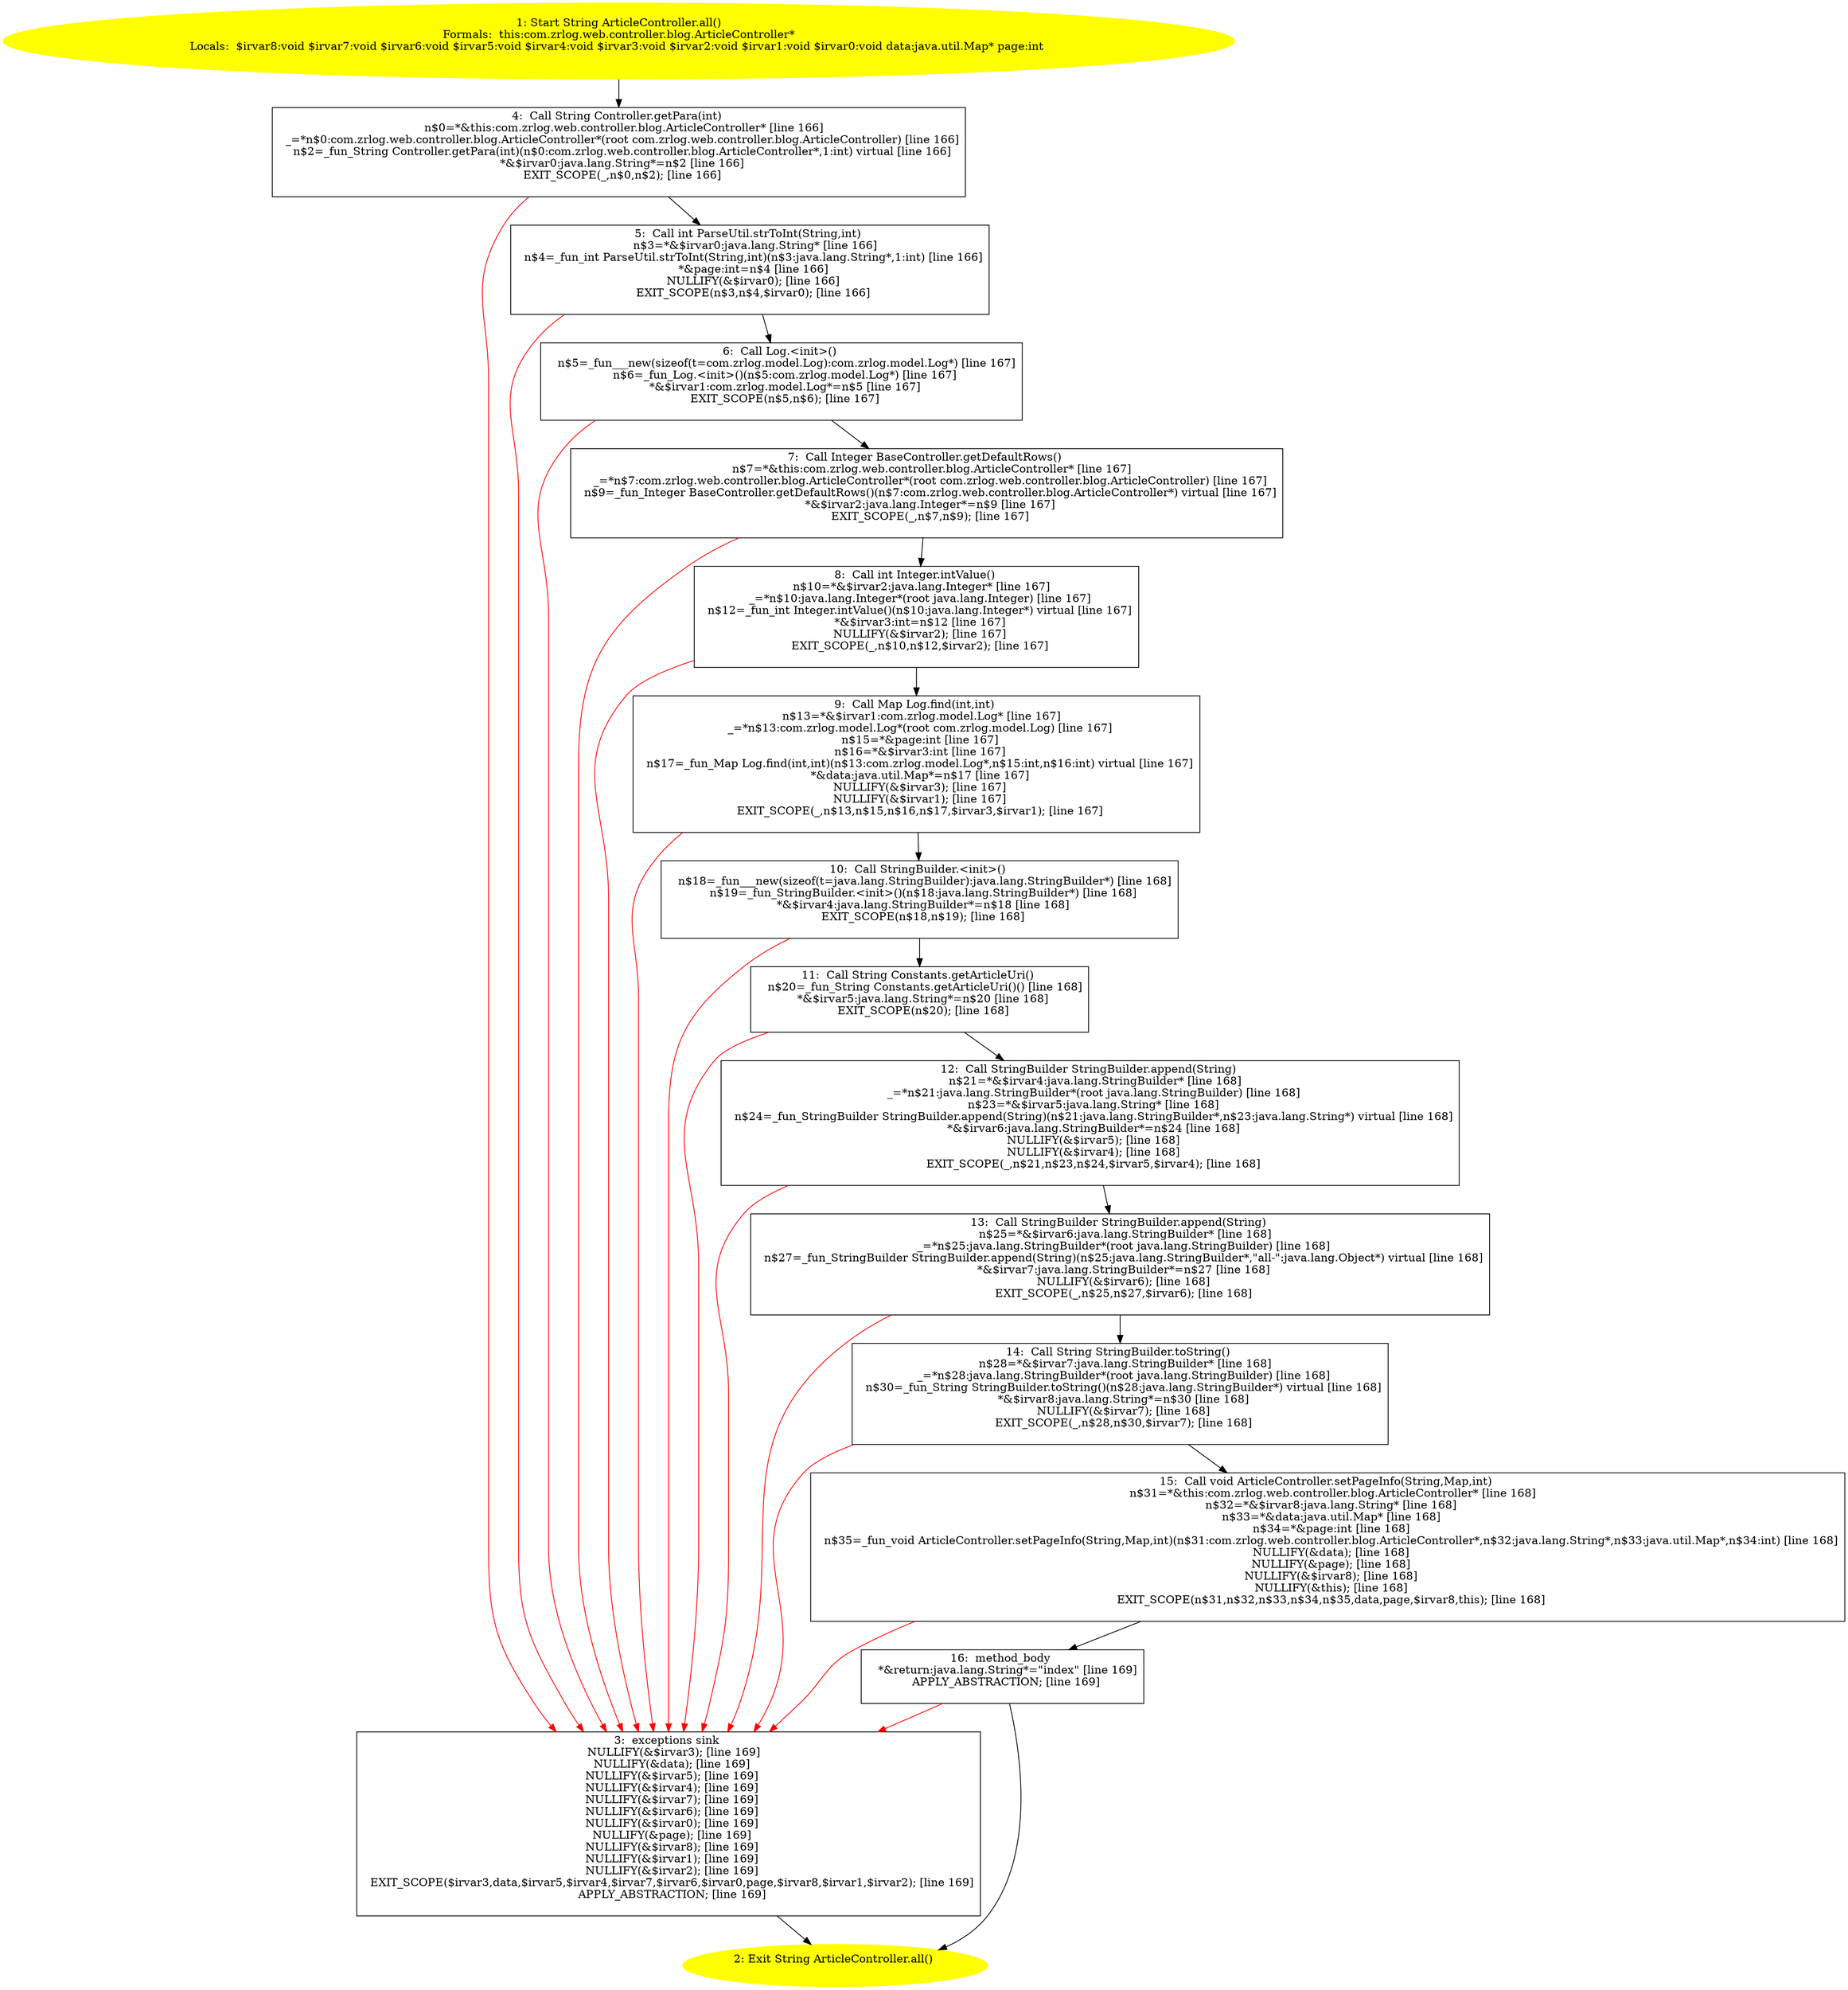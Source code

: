 /* @generated */
digraph cfg {
"com.zrlog.web.controller.blog.ArticleController.all():java.lang.String.af3573d6e6aa16eee272d75046bed33b_1" [label="1: Start String ArticleController.all()\nFormals:  this:com.zrlog.web.controller.blog.ArticleController*\nLocals:  $irvar8:void $irvar7:void $irvar6:void $irvar5:void $irvar4:void $irvar3:void $irvar2:void $irvar1:void $irvar0:void data:java.util.Map* page:int \n  " color=yellow style=filled]
	

	 "com.zrlog.web.controller.blog.ArticleController.all():java.lang.String.af3573d6e6aa16eee272d75046bed33b_1" -> "com.zrlog.web.controller.blog.ArticleController.all():java.lang.String.af3573d6e6aa16eee272d75046bed33b_4" ;
"com.zrlog.web.controller.blog.ArticleController.all():java.lang.String.af3573d6e6aa16eee272d75046bed33b_2" [label="2: Exit String ArticleController.all() \n  " color=yellow style=filled]
	

"com.zrlog.web.controller.blog.ArticleController.all():java.lang.String.af3573d6e6aa16eee272d75046bed33b_3" [label="3:  exceptions sink \n   NULLIFY(&$irvar3); [line 169]\n  NULLIFY(&data); [line 169]\n  NULLIFY(&$irvar5); [line 169]\n  NULLIFY(&$irvar4); [line 169]\n  NULLIFY(&$irvar7); [line 169]\n  NULLIFY(&$irvar6); [line 169]\n  NULLIFY(&$irvar0); [line 169]\n  NULLIFY(&page); [line 169]\n  NULLIFY(&$irvar8); [line 169]\n  NULLIFY(&$irvar1); [line 169]\n  NULLIFY(&$irvar2); [line 169]\n  EXIT_SCOPE($irvar3,data,$irvar5,$irvar4,$irvar7,$irvar6,$irvar0,page,$irvar8,$irvar1,$irvar2); [line 169]\n  APPLY_ABSTRACTION; [line 169]\n " shape="box"]
	

	 "com.zrlog.web.controller.blog.ArticleController.all():java.lang.String.af3573d6e6aa16eee272d75046bed33b_3" -> "com.zrlog.web.controller.blog.ArticleController.all():java.lang.String.af3573d6e6aa16eee272d75046bed33b_2" ;
"com.zrlog.web.controller.blog.ArticleController.all():java.lang.String.af3573d6e6aa16eee272d75046bed33b_4" [label="4:  Call String Controller.getPara(int) \n   n$0=*&this:com.zrlog.web.controller.blog.ArticleController* [line 166]\n  _=*n$0:com.zrlog.web.controller.blog.ArticleController*(root com.zrlog.web.controller.blog.ArticleController) [line 166]\n  n$2=_fun_String Controller.getPara(int)(n$0:com.zrlog.web.controller.blog.ArticleController*,1:int) virtual [line 166]\n  *&$irvar0:java.lang.String*=n$2 [line 166]\n  EXIT_SCOPE(_,n$0,n$2); [line 166]\n " shape="box"]
	

	 "com.zrlog.web.controller.blog.ArticleController.all():java.lang.String.af3573d6e6aa16eee272d75046bed33b_4" -> "com.zrlog.web.controller.blog.ArticleController.all():java.lang.String.af3573d6e6aa16eee272d75046bed33b_5" ;
	 "com.zrlog.web.controller.blog.ArticleController.all():java.lang.String.af3573d6e6aa16eee272d75046bed33b_4" -> "com.zrlog.web.controller.blog.ArticleController.all():java.lang.String.af3573d6e6aa16eee272d75046bed33b_3" [color="red" ];
"com.zrlog.web.controller.blog.ArticleController.all():java.lang.String.af3573d6e6aa16eee272d75046bed33b_5" [label="5:  Call int ParseUtil.strToInt(String,int) \n   n$3=*&$irvar0:java.lang.String* [line 166]\n  n$4=_fun_int ParseUtil.strToInt(String,int)(n$3:java.lang.String*,1:int) [line 166]\n  *&page:int=n$4 [line 166]\n  NULLIFY(&$irvar0); [line 166]\n  EXIT_SCOPE(n$3,n$4,$irvar0); [line 166]\n " shape="box"]
	

	 "com.zrlog.web.controller.blog.ArticleController.all():java.lang.String.af3573d6e6aa16eee272d75046bed33b_5" -> "com.zrlog.web.controller.blog.ArticleController.all():java.lang.String.af3573d6e6aa16eee272d75046bed33b_6" ;
	 "com.zrlog.web.controller.blog.ArticleController.all():java.lang.String.af3573d6e6aa16eee272d75046bed33b_5" -> "com.zrlog.web.controller.blog.ArticleController.all():java.lang.String.af3573d6e6aa16eee272d75046bed33b_3" [color="red" ];
"com.zrlog.web.controller.blog.ArticleController.all():java.lang.String.af3573d6e6aa16eee272d75046bed33b_6" [label="6:  Call Log.<init>() \n   n$5=_fun___new(sizeof(t=com.zrlog.model.Log):com.zrlog.model.Log*) [line 167]\n  n$6=_fun_Log.<init>()(n$5:com.zrlog.model.Log*) [line 167]\n  *&$irvar1:com.zrlog.model.Log*=n$5 [line 167]\n  EXIT_SCOPE(n$5,n$6); [line 167]\n " shape="box"]
	

	 "com.zrlog.web.controller.blog.ArticleController.all():java.lang.String.af3573d6e6aa16eee272d75046bed33b_6" -> "com.zrlog.web.controller.blog.ArticleController.all():java.lang.String.af3573d6e6aa16eee272d75046bed33b_7" ;
	 "com.zrlog.web.controller.blog.ArticleController.all():java.lang.String.af3573d6e6aa16eee272d75046bed33b_6" -> "com.zrlog.web.controller.blog.ArticleController.all():java.lang.String.af3573d6e6aa16eee272d75046bed33b_3" [color="red" ];
"com.zrlog.web.controller.blog.ArticleController.all():java.lang.String.af3573d6e6aa16eee272d75046bed33b_7" [label="7:  Call Integer BaseController.getDefaultRows() \n   n$7=*&this:com.zrlog.web.controller.blog.ArticleController* [line 167]\n  _=*n$7:com.zrlog.web.controller.blog.ArticleController*(root com.zrlog.web.controller.blog.ArticleController) [line 167]\n  n$9=_fun_Integer BaseController.getDefaultRows()(n$7:com.zrlog.web.controller.blog.ArticleController*) virtual [line 167]\n  *&$irvar2:java.lang.Integer*=n$9 [line 167]\n  EXIT_SCOPE(_,n$7,n$9); [line 167]\n " shape="box"]
	

	 "com.zrlog.web.controller.blog.ArticleController.all():java.lang.String.af3573d6e6aa16eee272d75046bed33b_7" -> "com.zrlog.web.controller.blog.ArticleController.all():java.lang.String.af3573d6e6aa16eee272d75046bed33b_8" ;
	 "com.zrlog.web.controller.blog.ArticleController.all():java.lang.String.af3573d6e6aa16eee272d75046bed33b_7" -> "com.zrlog.web.controller.blog.ArticleController.all():java.lang.String.af3573d6e6aa16eee272d75046bed33b_3" [color="red" ];
"com.zrlog.web.controller.blog.ArticleController.all():java.lang.String.af3573d6e6aa16eee272d75046bed33b_8" [label="8:  Call int Integer.intValue() \n   n$10=*&$irvar2:java.lang.Integer* [line 167]\n  _=*n$10:java.lang.Integer*(root java.lang.Integer) [line 167]\n  n$12=_fun_int Integer.intValue()(n$10:java.lang.Integer*) virtual [line 167]\n  *&$irvar3:int=n$12 [line 167]\n  NULLIFY(&$irvar2); [line 167]\n  EXIT_SCOPE(_,n$10,n$12,$irvar2); [line 167]\n " shape="box"]
	

	 "com.zrlog.web.controller.blog.ArticleController.all():java.lang.String.af3573d6e6aa16eee272d75046bed33b_8" -> "com.zrlog.web.controller.blog.ArticleController.all():java.lang.String.af3573d6e6aa16eee272d75046bed33b_9" ;
	 "com.zrlog.web.controller.blog.ArticleController.all():java.lang.String.af3573d6e6aa16eee272d75046bed33b_8" -> "com.zrlog.web.controller.blog.ArticleController.all():java.lang.String.af3573d6e6aa16eee272d75046bed33b_3" [color="red" ];
"com.zrlog.web.controller.blog.ArticleController.all():java.lang.String.af3573d6e6aa16eee272d75046bed33b_9" [label="9:  Call Map Log.find(int,int) \n   n$13=*&$irvar1:com.zrlog.model.Log* [line 167]\n  _=*n$13:com.zrlog.model.Log*(root com.zrlog.model.Log) [line 167]\n  n$15=*&page:int [line 167]\n  n$16=*&$irvar3:int [line 167]\n  n$17=_fun_Map Log.find(int,int)(n$13:com.zrlog.model.Log*,n$15:int,n$16:int) virtual [line 167]\n  *&data:java.util.Map*=n$17 [line 167]\n  NULLIFY(&$irvar3); [line 167]\n  NULLIFY(&$irvar1); [line 167]\n  EXIT_SCOPE(_,n$13,n$15,n$16,n$17,$irvar3,$irvar1); [line 167]\n " shape="box"]
	

	 "com.zrlog.web.controller.blog.ArticleController.all():java.lang.String.af3573d6e6aa16eee272d75046bed33b_9" -> "com.zrlog.web.controller.blog.ArticleController.all():java.lang.String.af3573d6e6aa16eee272d75046bed33b_10" ;
	 "com.zrlog.web.controller.blog.ArticleController.all():java.lang.String.af3573d6e6aa16eee272d75046bed33b_9" -> "com.zrlog.web.controller.blog.ArticleController.all():java.lang.String.af3573d6e6aa16eee272d75046bed33b_3" [color="red" ];
"com.zrlog.web.controller.blog.ArticleController.all():java.lang.String.af3573d6e6aa16eee272d75046bed33b_10" [label="10:  Call StringBuilder.<init>() \n   n$18=_fun___new(sizeof(t=java.lang.StringBuilder):java.lang.StringBuilder*) [line 168]\n  n$19=_fun_StringBuilder.<init>()(n$18:java.lang.StringBuilder*) [line 168]\n  *&$irvar4:java.lang.StringBuilder*=n$18 [line 168]\n  EXIT_SCOPE(n$18,n$19); [line 168]\n " shape="box"]
	

	 "com.zrlog.web.controller.blog.ArticleController.all():java.lang.String.af3573d6e6aa16eee272d75046bed33b_10" -> "com.zrlog.web.controller.blog.ArticleController.all():java.lang.String.af3573d6e6aa16eee272d75046bed33b_11" ;
	 "com.zrlog.web.controller.blog.ArticleController.all():java.lang.String.af3573d6e6aa16eee272d75046bed33b_10" -> "com.zrlog.web.controller.blog.ArticleController.all():java.lang.String.af3573d6e6aa16eee272d75046bed33b_3" [color="red" ];
"com.zrlog.web.controller.blog.ArticleController.all():java.lang.String.af3573d6e6aa16eee272d75046bed33b_11" [label="11:  Call String Constants.getArticleUri() \n   n$20=_fun_String Constants.getArticleUri()() [line 168]\n  *&$irvar5:java.lang.String*=n$20 [line 168]\n  EXIT_SCOPE(n$20); [line 168]\n " shape="box"]
	

	 "com.zrlog.web.controller.blog.ArticleController.all():java.lang.String.af3573d6e6aa16eee272d75046bed33b_11" -> "com.zrlog.web.controller.blog.ArticleController.all():java.lang.String.af3573d6e6aa16eee272d75046bed33b_12" ;
	 "com.zrlog.web.controller.blog.ArticleController.all():java.lang.String.af3573d6e6aa16eee272d75046bed33b_11" -> "com.zrlog.web.controller.blog.ArticleController.all():java.lang.String.af3573d6e6aa16eee272d75046bed33b_3" [color="red" ];
"com.zrlog.web.controller.blog.ArticleController.all():java.lang.String.af3573d6e6aa16eee272d75046bed33b_12" [label="12:  Call StringBuilder StringBuilder.append(String) \n   n$21=*&$irvar4:java.lang.StringBuilder* [line 168]\n  _=*n$21:java.lang.StringBuilder*(root java.lang.StringBuilder) [line 168]\n  n$23=*&$irvar5:java.lang.String* [line 168]\n  n$24=_fun_StringBuilder StringBuilder.append(String)(n$21:java.lang.StringBuilder*,n$23:java.lang.String*) virtual [line 168]\n  *&$irvar6:java.lang.StringBuilder*=n$24 [line 168]\n  NULLIFY(&$irvar5); [line 168]\n  NULLIFY(&$irvar4); [line 168]\n  EXIT_SCOPE(_,n$21,n$23,n$24,$irvar5,$irvar4); [line 168]\n " shape="box"]
	

	 "com.zrlog.web.controller.blog.ArticleController.all():java.lang.String.af3573d6e6aa16eee272d75046bed33b_12" -> "com.zrlog.web.controller.blog.ArticleController.all():java.lang.String.af3573d6e6aa16eee272d75046bed33b_13" ;
	 "com.zrlog.web.controller.blog.ArticleController.all():java.lang.String.af3573d6e6aa16eee272d75046bed33b_12" -> "com.zrlog.web.controller.blog.ArticleController.all():java.lang.String.af3573d6e6aa16eee272d75046bed33b_3" [color="red" ];
"com.zrlog.web.controller.blog.ArticleController.all():java.lang.String.af3573d6e6aa16eee272d75046bed33b_13" [label="13:  Call StringBuilder StringBuilder.append(String) \n   n$25=*&$irvar6:java.lang.StringBuilder* [line 168]\n  _=*n$25:java.lang.StringBuilder*(root java.lang.StringBuilder) [line 168]\n  n$27=_fun_StringBuilder StringBuilder.append(String)(n$25:java.lang.StringBuilder*,\"all-\":java.lang.Object*) virtual [line 168]\n  *&$irvar7:java.lang.StringBuilder*=n$27 [line 168]\n  NULLIFY(&$irvar6); [line 168]\n  EXIT_SCOPE(_,n$25,n$27,$irvar6); [line 168]\n " shape="box"]
	

	 "com.zrlog.web.controller.blog.ArticleController.all():java.lang.String.af3573d6e6aa16eee272d75046bed33b_13" -> "com.zrlog.web.controller.blog.ArticleController.all():java.lang.String.af3573d6e6aa16eee272d75046bed33b_14" ;
	 "com.zrlog.web.controller.blog.ArticleController.all():java.lang.String.af3573d6e6aa16eee272d75046bed33b_13" -> "com.zrlog.web.controller.blog.ArticleController.all():java.lang.String.af3573d6e6aa16eee272d75046bed33b_3" [color="red" ];
"com.zrlog.web.controller.blog.ArticleController.all():java.lang.String.af3573d6e6aa16eee272d75046bed33b_14" [label="14:  Call String StringBuilder.toString() \n   n$28=*&$irvar7:java.lang.StringBuilder* [line 168]\n  _=*n$28:java.lang.StringBuilder*(root java.lang.StringBuilder) [line 168]\n  n$30=_fun_String StringBuilder.toString()(n$28:java.lang.StringBuilder*) virtual [line 168]\n  *&$irvar8:java.lang.String*=n$30 [line 168]\n  NULLIFY(&$irvar7); [line 168]\n  EXIT_SCOPE(_,n$28,n$30,$irvar7); [line 168]\n " shape="box"]
	

	 "com.zrlog.web.controller.blog.ArticleController.all():java.lang.String.af3573d6e6aa16eee272d75046bed33b_14" -> "com.zrlog.web.controller.blog.ArticleController.all():java.lang.String.af3573d6e6aa16eee272d75046bed33b_15" ;
	 "com.zrlog.web.controller.blog.ArticleController.all():java.lang.String.af3573d6e6aa16eee272d75046bed33b_14" -> "com.zrlog.web.controller.blog.ArticleController.all():java.lang.String.af3573d6e6aa16eee272d75046bed33b_3" [color="red" ];
"com.zrlog.web.controller.blog.ArticleController.all():java.lang.String.af3573d6e6aa16eee272d75046bed33b_15" [label="15:  Call void ArticleController.setPageInfo(String,Map,int) \n   n$31=*&this:com.zrlog.web.controller.blog.ArticleController* [line 168]\n  n$32=*&$irvar8:java.lang.String* [line 168]\n  n$33=*&data:java.util.Map* [line 168]\n  n$34=*&page:int [line 168]\n  n$35=_fun_void ArticleController.setPageInfo(String,Map,int)(n$31:com.zrlog.web.controller.blog.ArticleController*,n$32:java.lang.String*,n$33:java.util.Map*,n$34:int) [line 168]\n  NULLIFY(&data); [line 168]\n  NULLIFY(&page); [line 168]\n  NULLIFY(&$irvar8); [line 168]\n  NULLIFY(&this); [line 168]\n  EXIT_SCOPE(n$31,n$32,n$33,n$34,n$35,data,page,$irvar8,this); [line 168]\n " shape="box"]
	

	 "com.zrlog.web.controller.blog.ArticleController.all():java.lang.String.af3573d6e6aa16eee272d75046bed33b_15" -> "com.zrlog.web.controller.blog.ArticleController.all():java.lang.String.af3573d6e6aa16eee272d75046bed33b_16" ;
	 "com.zrlog.web.controller.blog.ArticleController.all():java.lang.String.af3573d6e6aa16eee272d75046bed33b_15" -> "com.zrlog.web.controller.blog.ArticleController.all():java.lang.String.af3573d6e6aa16eee272d75046bed33b_3" [color="red" ];
"com.zrlog.web.controller.blog.ArticleController.all():java.lang.String.af3573d6e6aa16eee272d75046bed33b_16" [label="16:  method_body \n   *&return:java.lang.String*=\"index\" [line 169]\n  APPLY_ABSTRACTION; [line 169]\n " shape="box"]
	

	 "com.zrlog.web.controller.blog.ArticleController.all():java.lang.String.af3573d6e6aa16eee272d75046bed33b_16" -> "com.zrlog.web.controller.blog.ArticleController.all():java.lang.String.af3573d6e6aa16eee272d75046bed33b_2" ;
	 "com.zrlog.web.controller.blog.ArticleController.all():java.lang.String.af3573d6e6aa16eee272d75046bed33b_16" -> "com.zrlog.web.controller.blog.ArticleController.all():java.lang.String.af3573d6e6aa16eee272d75046bed33b_3" [color="red" ];
}
